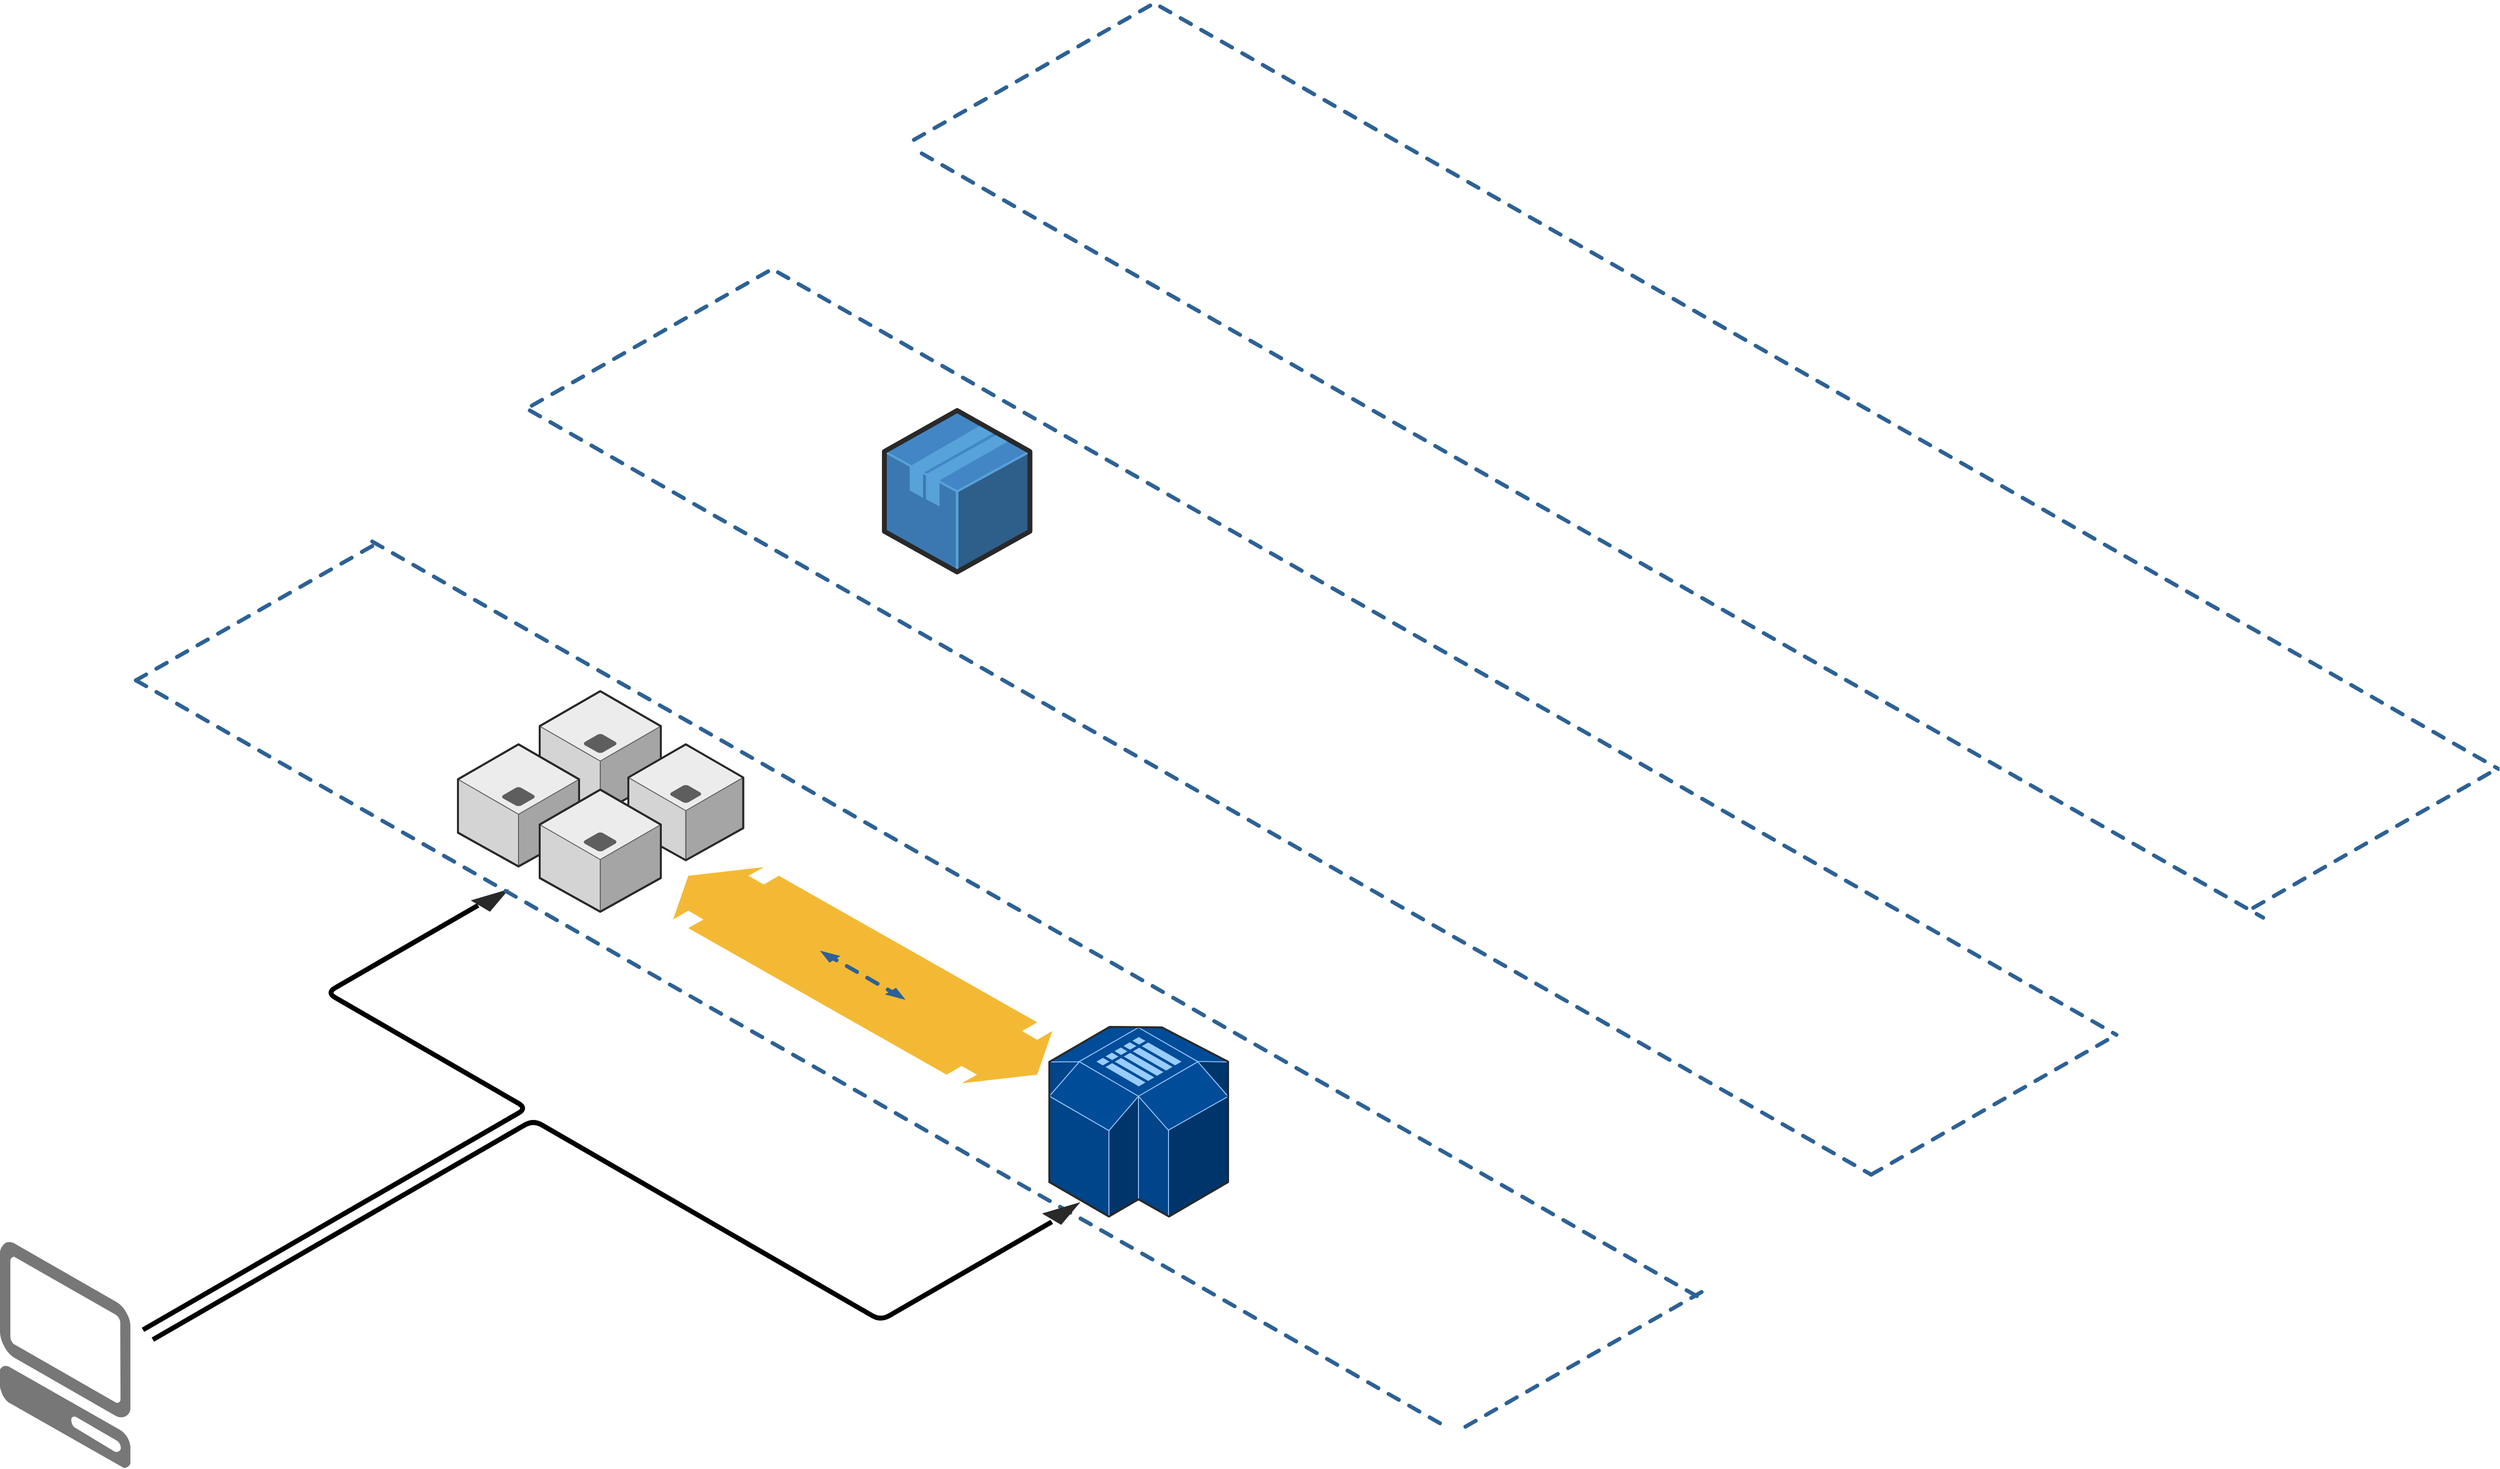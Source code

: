 <mxfile version="19.0.0" type="github">
  <diagram name="Page-1" id="aaaa8250-4180-3840-79b5-4cada1eebb92">
    <mxGraphModel dx="3463" dy="1694" grid="1" gridSize="10" guides="1" tooltips="1" connect="1" arrows="1" fold="1" page="1" pageScale="1" pageWidth="850" pageHeight="1100" background="none" math="0" shadow="0">
      <root>
        <mxCell id="0" />
        <mxCell id="1" parent="0" />
        <mxCell id="1a8abee3a6cfdf20-38" value="" style="verticalLabelPosition=bottom;html=1;verticalAlign=top;strokeWidth=1;dashed=0;shape=mxgraph.aws3d.flatDoubleEdge;fillColor=#000000;aspect=fixed;rounded=1;shadow=0;comic=0;fontFamily=Verdana;fontSize=12;flipV=1;rotation=-180;flipH=1;" parent="1" vertex="1">
          <mxGeometry x="945.5" y="1229.7" width="385.05" height="219.59" as="geometry" />
        </mxCell>
        <mxCell id="1a8abee3a6cfdf20-15" value="" style="verticalLabelPosition=bottom;html=1;verticalAlign=top;strokeWidth=1;dashed=0;shape=mxgraph.aws3d.application_server;fillColor=#ECECEC;strokeColor=#5E5E5E;aspect=fixed;rounded=1;shadow=0;comic=0;fontSize=12" parent="1" vertex="1">
          <mxGeometry x="810" y="1051" width="123" height="124" as="geometry" />
        </mxCell>
        <mxCell id="1a8abee3a6cfdf20-16" value="" style="verticalLabelPosition=bottom;html=1;verticalAlign=top;strokeWidth=1;dashed=0;shape=mxgraph.aws3d.application_server;fillColor=#ECECEC;strokeColor=#5E5E5E;aspect=fixed;rounded=1;shadow=0;comic=0;fontSize=12" parent="1" vertex="1">
          <mxGeometry x="727" y="1105" width="123" height="124" as="geometry" />
        </mxCell>
        <mxCell id="1a8abee3a6cfdf20-17" value="" style="verticalLabelPosition=bottom;html=1;verticalAlign=top;strokeWidth=1;dashed=0;shape=mxgraph.aws3d.application_server;fillColor=#ECECEC;strokeColor=#5E5E5E;aspect=fixed;rounded=1;shadow=0;comic=0;fontSize=12" parent="1" vertex="1">
          <mxGeometry x="900" y="1105" width="116.7" height="117.65" as="geometry" />
        </mxCell>
        <mxCell id="1a8abee3a6cfdf20-18" value="" style="verticalLabelPosition=bottom;html=1;verticalAlign=top;strokeWidth=1;dashed=0;shape=mxgraph.aws3d.application_server;fillColor=#ECECEC;strokeColor=#5E5E5E;aspect=fixed;rounded=1;shadow=0;comic=0;fontSize=12" parent="1" vertex="1">
          <mxGeometry x="810" y="1151" width="123" height="124" as="geometry" />
        </mxCell>
        <mxCell id="1a8abee3a6cfdf20-20" value="" style="verticalLabelPosition=bottom;html=1;verticalAlign=top;strokeWidth=1;dashed=0;shape=mxgraph.aws3d.simpleDb2;fillColor=#004C99;strokeColor=#99CCFF;aspect=fixed;rounded=1;shadow=0;comic=0;fontSize=12" parent="1" vertex="1">
          <mxGeometry x="1327.5" y="1392" width="181.5" height="192.6" as="geometry" />
        </mxCell>
        <mxCell id="1a8abee3a6cfdf20-29" value="" style="verticalLabelPosition=bottom;html=1;verticalAlign=top;strokeWidth=1;dashed=0;shape=mxgraph.aws3d.dashedEdgeDouble;fillColor=#000000;aspect=fixed;rounded=1;shadow=0;comic=0;fontFamily=Verdana;fontSize=12;flipV=1;flipH=1;" parent="1" vertex="1">
          <mxGeometry x="1094.53" y="1314.5" width="87" height="50" as="geometry" />
        </mxCell>
        <mxCell id="d5ac148becb70bc-8" value="" style="verticalLabelPosition=bottom;html=1;verticalAlign=top;strokeWidth=1;dashed=0;shape=mxgraph.aws3d.dashedArrowlessEdge;aspect=fixed;rounded=1;shadow=0;comic=0;fontFamily=Verdana;fontSize=12" parent="1" vertex="1">
          <mxGeometry x="640" y="899" width="1353.03" height="771" as="geometry" />
        </mxCell>
        <mxCell id="d5ac148becb70bc-10" value="" style="verticalLabelPosition=bottom;html=1;verticalAlign=top;strokeWidth=1;dashed=0;shape=mxgraph.aws3d.dashedArrowlessEdge;fillColor=#000000;aspect=fixed;rounded=1;shadow=0;comic=0;fontFamily=Verdana;fontSize=12;fontColor=#000000;flipV=1;" parent="1" vertex="1">
          <mxGeometry x="1190" y="350" width="248" height="141" as="geometry" />
        </mxCell>
        <mxCell id="d5ac148becb70bc-14" value="" style="edgeStyle=isometricEdgeStyle;endArrow=none;html=1;labelBackgroundColor=none;strokeWidth=5;fontFamily=Verdana;fontSize=12;exitX=0.808;exitY=0.717;exitDx=0;exitDy=0;exitPerimeter=0;" parent="1" source="d5ac148becb70bc-15" edge="1">
          <mxGeometry width="50" height="100" relative="1" as="geometry">
            <mxPoint x="457.2" y="1387.62" as="sourcePoint" />
            <mxPoint x="407.2" y="1699.62" as="targetPoint" />
            <Array as="points">
              <mxPoint x="667.2" y="1399.62" />
            </Array>
          </mxGeometry>
        </mxCell>
        <mxCell id="d5ac148becb70bc-15" value="" style="verticalLabelPosition=bottom;html=1;verticalAlign=top;strokeWidth=1;dashed=0;shape=mxgraph.aws3d.arrowhead;aspect=fixed;rounded=1;shadow=0;comic=0;fillColor=none;fontFamily=Verdana;fontSize=12;fontColor=#000000;flipV=1;rotation=-180;" parent="1" vertex="1">
          <mxGeometry x="740" y="1252" width="39" height="23" as="geometry" />
        </mxCell>
        <mxCell id="Vzdcr8pOh8rMIk5oe0-6-2" value="" style="verticalLabelPosition=bottom;html=1;verticalAlign=top;strokeWidth=5;align=center;outlineConnect=0;dashed=0;outlineConnect=0;shape=mxgraph.aws3d.client;aspect=fixed;strokeColor=none;fillColor=#777777;fontSize=27;perimeterSpacing=2;" parent="1" vertex="1">
          <mxGeometry x="262" y="1610" width="132.69" height="230" as="geometry" />
        </mxCell>
        <mxCell id="wHEeitW1eYaLthOc77aZ-1" value="" style="verticalLabelPosition=bottom;html=1;verticalAlign=top;strokeWidth=1;dashed=0;shape=mxgraph.aws3d.dashedArrowlessEdge;aspect=fixed;rounded=1;shadow=0;comic=0;fontFamily=Verdana;fontSize=12" vertex="1" parent="1">
          <mxGeometry x="1440" y="355.6" width="1359" height="774.4" as="geometry" />
        </mxCell>
        <mxCell id="wHEeitW1eYaLthOc77aZ-2" value="" style="verticalLabelPosition=bottom;html=1;verticalAlign=top;strokeWidth=1;dashed=0;shape=mxgraph.aws3d.dashedArrowlessEdge;aspect=fixed;rounded=1;shadow=0;comic=0;fontFamily=Verdana;fontSize=12" vertex="1" parent="1">
          <mxGeometry x="400" y="1040" width="1333.73" height="760" as="geometry" />
        </mxCell>
        <mxCell id="wHEeitW1eYaLthOc77aZ-3" value="" style="verticalLabelPosition=bottom;html=1;verticalAlign=top;strokeWidth=1;dashed=0;shape=mxgraph.aws3d.dashedArrowlessEdge;fillColor=#000000;aspect=fixed;rounded=1;shadow=0;comic=0;fontFamily=Verdana;fontSize=12;fontColor=#000000;flipV=1;" vertex="1" parent="1">
          <mxGeometry x="400" y="899" width="248" height="141" as="geometry" />
        </mxCell>
        <mxCell id="wHEeitW1eYaLthOc77aZ-4" value="" style="verticalLabelPosition=bottom;html=1;verticalAlign=top;strokeWidth=1;dashed=0;shape=mxgraph.aws3d.dashedArrowlessEdge;aspect=fixed;rounded=1;shadow=0;comic=0;fontFamily=Verdana;fontSize=12;flipV=1;" vertex="1" parent="1">
          <mxGeometry x="1750" y="1656" width="249" height="142" as="geometry" />
        </mxCell>
        <mxCell id="wHEeitW1eYaLthOc77aZ-5" value="" style="edgeStyle=isometricEdgeStyle;endArrow=none;html=1;labelBackgroundColor=none;strokeWidth=5;fontFamily=Verdana;fontSize=12;" edge="1" parent="1">
          <mxGeometry width="50" height="100" relative="1" as="geometry">
            <mxPoint x="1330" y="1590" as="sourcePoint" />
            <mxPoint x="417.2" y="1709.62" as="targetPoint" />
            <Array as="points">
              <mxPoint x="1000" y="1600" />
            </Array>
          </mxGeometry>
        </mxCell>
        <mxCell id="wHEeitW1eYaLthOc77aZ-6" value="" style="verticalLabelPosition=bottom;html=1;verticalAlign=top;strokeWidth=1;dashed=0;shape=mxgraph.aws3d.arrowhead;aspect=fixed;rounded=1;shadow=0;comic=0;fillColor=none;fontFamily=Verdana;fontSize=12;fontColor=#000000;flipV=1;rotation=-180;" vertex="1" parent="1">
          <mxGeometry x="1320" y="1570" width="39" height="23" as="geometry" />
        </mxCell>
        <mxCell id="wHEeitW1eYaLthOc77aZ-15" value="" style="verticalLabelPosition=bottom;html=1;verticalAlign=top;strokeWidth=1;dashed=0;shape=mxgraph.aws3d.dashedArrowlessEdge;aspect=fixed;rounded=1;shadow=0;comic=0;fontFamily=Verdana;fontSize=12" vertex="1" parent="1">
          <mxGeometry x="800" y="765.89" width="1362" height="776.11" as="geometry" />
        </mxCell>
        <mxCell id="wHEeitW1eYaLthOc77aZ-16" value="" style="verticalLabelPosition=bottom;html=1;verticalAlign=top;strokeWidth=1;dashed=0;shape=mxgraph.aws3d.dashedArrowlessEdge;fillColor=#000000;aspect=fixed;rounded=1;shadow=0;comic=0;fontFamily=Verdana;fontSize=12;fontColor=#000000;flipV=1;" vertex="1" parent="1">
          <mxGeometry x="802" y="620" width="248" height="141" as="geometry" />
        </mxCell>
        <mxCell id="wHEeitW1eYaLthOc77aZ-17" value="" style="verticalLabelPosition=bottom;html=1;verticalAlign=top;strokeWidth=1;dashed=0;shape=mxgraph.aws3d.dashedArrowlessEdge;aspect=fixed;rounded=1;shadow=0;comic=0;fontFamily=Verdana;fontSize=12;flipV=1;" vertex="1" parent="1">
          <mxGeometry x="2162" y="1400" width="249" height="142" as="geometry" />
        </mxCell>
        <mxCell id="wHEeitW1eYaLthOc77aZ-18" value="" style="verticalLabelPosition=bottom;html=1;verticalAlign=top;strokeWidth=1;dashed=0;shape=mxgraph.aws3d.dashedArrowlessEdge;aspect=fixed;rounded=1;shadow=0;comic=0;fontFamily=Verdana;fontSize=12" vertex="1" parent="1">
          <mxGeometry x="1052" y="625.6" width="1359" height="774.4" as="geometry" />
        </mxCell>
        <mxCell id="wHEeitW1eYaLthOc77aZ-19" value="" style="verticalLabelPosition=bottom;html=1;verticalAlign=top;strokeWidth=1;dashed=0;shape=mxgraph.aws3d.dashedArrowlessEdge;aspect=fixed;rounded=1;shadow=0;comic=0;fontFamily=Verdana;fontSize=12;flipV=1;" vertex="1" parent="1">
          <mxGeometry x="2550" y="1129" width="249" height="142" as="geometry" />
        </mxCell>
        <mxCell id="wHEeitW1eYaLthOc77aZ-20" value="" style="verticalLabelPosition=bottom;html=1;verticalAlign=top;strokeWidth=1;dashed=0;shape=mxgraph.aws3d.dashedArrowlessEdge;aspect=fixed;rounded=1;shadow=0;comic=0;fontFamily=Verdana;fontSize=12" vertex="1" parent="1">
          <mxGeometry x="1198" y="504.89" width="1362" height="776.11" as="geometry" />
        </mxCell>
        <mxCell id="wHEeitW1eYaLthOc77aZ-21" value="" style="verticalLabelPosition=bottom;html=1;verticalAlign=top;strokeWidth=1;align=center;outlineConnect=0;dashed=0;outlineConnect=0;shape=mxgraph.aws3d.application;fillColor=#4286c5;strokeColor=#57A2D8;aspect=fixed;" vertex="1" parent="1">
          <mxGeometry x="1160" y="765.89" width="147.79" height="164" as="geometry" />
        </mxCell>
      </root>
    </mxGraphModel>
  </diagram>
</mxfile>
